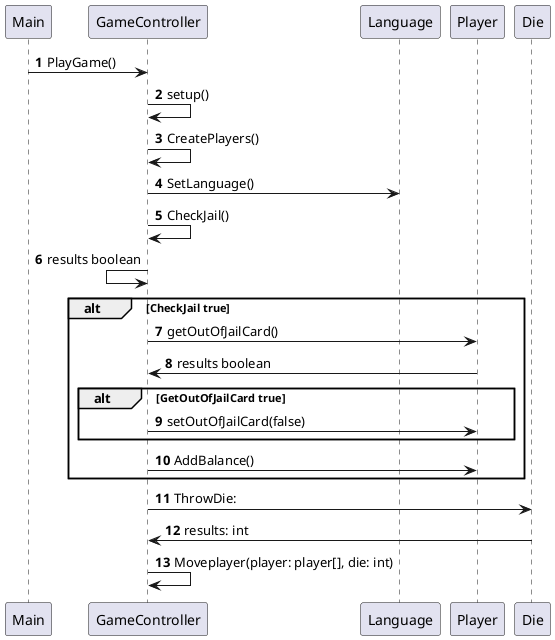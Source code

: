 @startuml
'https://plantuml.com/sequence-diagram

autonumber

Main -> GameController: PlayGame()
GameController -> GameController: setup()
GameController -> GameController: CreatePlayers()
GameController -> Language: SetLanguage()
GameController -> GameController: CheckJail()
GameController <- GameController: results boolean
alt CheckJail true
    GameController -> Player: getOutOfJailCard()
    GameController <- Player: results boolean
    alt GetOutOfJailCard true
    GameController -> Player: setOutOfJailCard(false)
    end
    GameController -> Player: AddBalance()
    end
GameController -> Die: ThrowDie:
GameController <- Die: results: int
GameController -> GameController: Moveplayer(player: player[], die: int)


@enduml